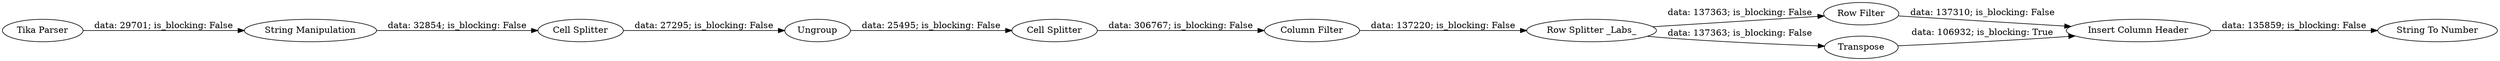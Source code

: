 digraph {
	"-155592938143308355_21" [label="String Manipulation"]
	"-155592938143308355_28" [label="Row Filter"]
	"-155592938143308355_1" [label="Tika Parser"]
	"-155592938143308355_27" [label="Insert Column Header"]
	"-155592938143308355_9" [label=Ungroup]
	"-155592938143308355_25" [label="Row Splitter _Labs_"]
	"-155592938143308355_26" [label=Transpose]
	"-155592938143308355_12" [label="Cell Splitter"]
	"-155592938143308355_8" [label="Cell Splitter"]
	"-155592938143308355_29" [label="String To Number"]
	"-155592938143308355_22" [label="Column Filter"]
	"-155592938143308355_28" -> "-155592938143308355_27" [label="data: 137310; is_blocking: False"]
	"-155592938143308355_9" -> "-155592938143308355_12" [label="data: 25495; is_blocking: False"]
	"-155592938143308355_25" -> "-155592938143308355_28" [label="data: 137363; is_blocking: False"]
	"-155592938143308355_22" -> "-155592938143308355_25" [label="data: 137220; is_blocking: False"]
	"-155592938143308355_26" -> "-155592938143308355_27" [label="data: 106932; is_blocking: True"]
	"-155592938143308355_8" -> "-155592938143308355_9" [label="data: 27295; is_blocking: False"]
	"-155592938143308355_1" -> "-155592938143308355_21" [label="data: 29701; is_blocking: False"]
	"-155592938143308355_25" -> "-155592938143308355_26" [label="data: 137363; is_blocking: False"]
	"-155592938143308355_21" -> "-155592938143308355_8" [label="data: 32854; is_blocking: False"]
	"-155592938143308355_27" -> "-155592938143308355_29" [label="data: 135859; is_blocking: False"]
	"-155592938143308355_12" -> "-155592938143308355_22" [label="data: 306767; is_blocking: False"]
	rankdir=LR
}
